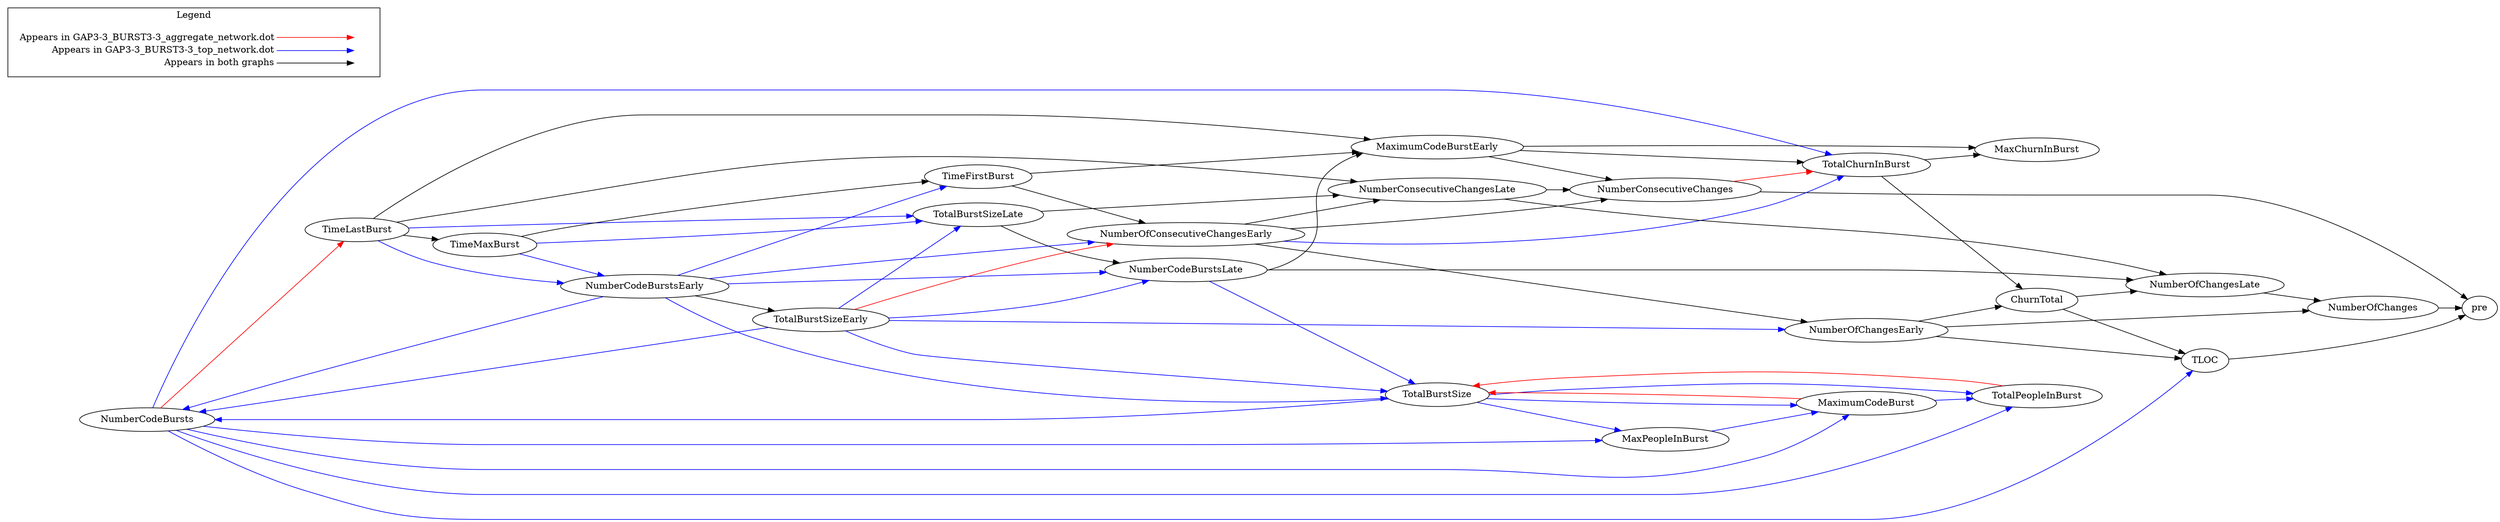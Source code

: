 digraph {
NumberConsecutiveChanges -> TotalChurnInBurst[color="red"];
NumberCodeBursts -> TimeLastBurst[color="red"];
TotalPeopleInBurst -> TotalBurstSize[color="red"];
TotalBurstSizeEarly -> NumberOfConsecutiveChangesEarly[color="red"];
MaximumCodeBurst -> TotalBurstSize[color="red"];
NumberOfChanges -> pre[color="black"];
NumberOfChangesLate -> NumberOfChanges[color="black"];
NumberOfChangesEarly -> NumberOfChanges[color="black"];
NumberOfChangesEarly -> ChurnTotal[color="black"];
NumberOfChangesEarly -> TLOC[color="black"];
MaximumCodeBurstEarly -> MaxChurnInBurst[color="black"];
TotalChurnInBurst -> MaxChurnInBurst[color="black"];
TotalChurnInBurst -> ChurnTotal[color="black"];
ChurnTotal -> TLOC[color="black"];
NumberOfConsecutiveChangesEarly -> NumberConsecutiveChanges[color="black"];
NumberConsecutiveChangesLate -> NumberOfChangesLate[color="black"];
NumberConsecutiveChanges -> pre[color="black"];
TimeLastBurst -> MaximumCodeBurstEarly[color="black"];
TimeLastBurst -> NumberConsecutiveChangesLate[color="black"];
TLOC -> pre[color="black"];
NumberCodeBurstsLate -> MaximumCodeBurstEarly[color="black"];
NumberCodeBurstsEarly -> TotalBurstSizeEarly[color="black"];
ChurnTotal -> NumberOfChangesLate[color="black"];
NumberOfConsecutiveChangesEarly -> NumberConsecutiveChangesLate[color="black"];
NumberConsecutiveChangesLate -> NumberConsecutiveChanges[color="black"];
MaximumCodeBurstEarly -> TotalChurnInBurst[color="black"];
MaximumCodeBurstEarly -> NumberConsecutiveChanges[color="black"];
TimeFirstBurst -> MaximumCodeBurstEarly[color="black"];
TimeFirstBurst -> NumberOfConsecutiveChangesEarly[color="black"];
NumberOfConsecutiveChangesEarly -> NumberOfChangesEarly[color="black"];
TotalBurstSizeLate -> NumberConsecutiveChangesLate[color="black"];
TimeMaxBurst -> TimeFirstBurst[color="black"];
TimeLastBurst -> TimeMaxBurst[color="black"];
TotalBurstSizeLate -> NumberCodeBurstsLate[color="black"];
NumberCodeBurstsLate -> NumberOfChangesLate[color="black"];
MaxPeopleInBurst -> MaximumCodeBurst[color="blue"];
NumberCodeBurstsLate -> TotalBurstSize[color="blue"];
NumberCodeBurstsEarly -> NumberCodeBurstsLate[color="blue"];
NumberCodeBurstsEarly -> TimeFirstBurst[color="blue"];
NumberCodeBurstsEarly -> NumberOfConsecutiveChangesEarly[color="blue"];
NumberCodeBurstsEarly -> TotalBurstSize[color="blue"];
NumberCodeBurstsEarly -> NumberCodeBursts[color="blue"];
MaximumCodeBurst -> TotalPeopleInBurst[color="blue"];
NumberOfConsecutiveChangesEarly -> TotalChurnInBurst[color="blue"];
TotalBurstSizeEarly -> TotalBurstSizeLate[color="blue"];
TotalBurstSizeEarly -> NumberCodeBurstsLate[color="blue"];
TotalBurstSizeEarly -> NumberOfChangesEarly[color="blue"];
TotalBurstSizeEarly -> TotalBurstSize[color="blue"];
TotalBurstSizeEarly -> NumberCodeBursts[color="blue"];
TotalBurstSize -> TotalPeopleInBurst[color="blue"];
TotalBurstSize -> MaxPeopleInBurst[color="blue"];
TotalBurstSize -> MaximumCodeBurst[color="blue"];
TotalBurstSize -> NumberCodeBursts[color="blue"];
TimeMaxBurst -> TotalBurstSizeLate[color="blue"];
TimeMaxBurst -> NumberCodeBurstsEarly[color="blue"];
TimeLastBurst -> TotalBurstSizeLate[color="blue"];
TimeLastBurst -> NumberCodeBurstsEarly[color="blue"];
NumberCodeBursts -> TotalPeopleInBurst[color="blue"];
NumberCodeBursts -> MaxPeopleInBurst[color="blue"];
NumberCodeBursts -> TotalChurnInBurst[color="blue"];
NumberCodeBursts -> MaximumCodeBurst[color="blue"];
NumberCodeBursts -> TLOC[color="blue"];

  rankdir=LR
  node [shape=plaintext]
  subgraph cluster_01 { 
    label = "Legend";
    key [label=<<table border="0" cellpadding="2" cellspacing="0" cellborder="0">
      <tr><td align="right" port="i1">Appears in GAP3-3_BURST3-3_aggregate_network.dot</td></tr>
      <tr><td align="right" port="i2">Appears in GAP3-3_BURST3-3_top_network.dot</td></tr>
      <tr><td align="right" port="i3">Appears in both graphs</td></tr>
      </table>>]
    key2 [label=<<table border="0" cellpadding="2" cellspacing="0" cellborder="0">
      <tr><td port="i1">&nbsp;</td></tr>
      <tr><td port="i2">&nbsp;</td></tr>
      <tr><td port="i3">&nbsp;</td></tr>
      </table>>]
    key:i1:e -> key2:i1:w [color=red]
    key:i2:e -> key2:i2:w [color=blue]
    key:i3:e -> key2:i3:w [color=black]
  }
}